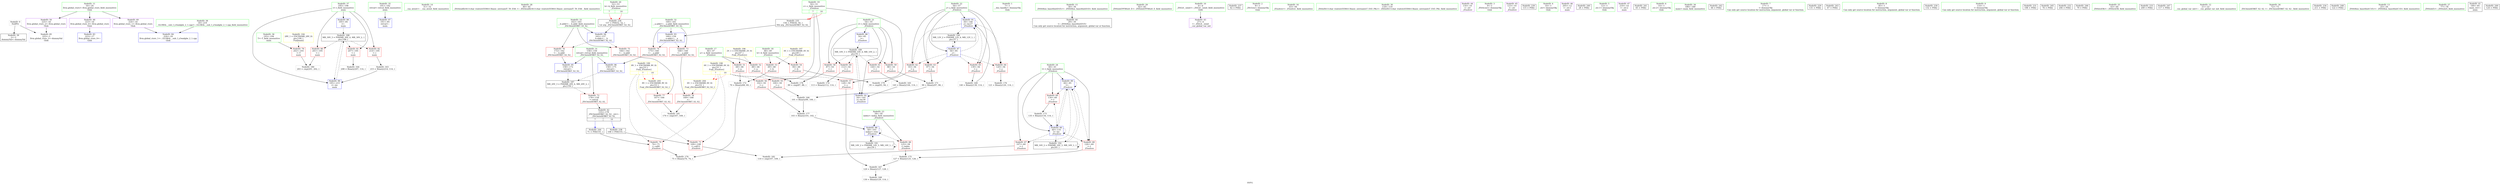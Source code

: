 digraph "SVFG" {
	label="SVFG";

	Node0x55b47344cd10 [shape=record,color=grey,label="{NodeID: 0\nNullPtr}"];
	Node0x55b47344cd10 -> Node0x55b473463710[style=solid];
	Node0x55b47344cd10 -> Node0x55b473466de0[style=solid];
	Node0x55b47346d7a0 [shape=record,color=grey,label="{NodeID: 180\n203 = cmp(201, 202, )\n}"];
	Node0x55b473463f90 [shape=record,color=blue,label="{NodeID: 97\n191\<--85\nretval\<--\nmain\n}"];
	Node0x55b4734620f0 [shape=record,color=green,label="{NodeID: 14\n31\<--32\n__cxa_atexit\<--__cxa_atexit_field_insensitive\n}"];
	Node0x55b473468120 [shape=record,color=yellow,style=double,label="{NodeID: 194\n28V_1 = ENCHI(MR_28V_0)\npts\{194 \}\nFun[main]}"];
	Node0x55b473468120 -> Node0x55b4734668a0[style=dashed];
	Node0x55b473462d30 [shape=record,color=green,label="{NodeID: 28\n80\<--81\n_ZSt4endlIcSt11char_traitsIcEERSt13basic_ostreamIT_T0_ES6_\<--_ZSt4endlIcSt11char_traitsIcEERSt13basic_ostreamIT_T0_ES6__field_insensitive\n}"];
	Node0x55b4734639e0 [shape=record,color=black,label="{NodeID: 42\n155\<--178\n_ZSt3minIiERKT_S2_S2__ret\<--\n_ZSt3minIiERKT_S2_S2_\n|{<s0>7|<s1>10}}"];
	Node0x55b4734639e0:s0 -> Node0x55b4734840b0[style=solid,color=blue];
	Node0x55b4734639e0:s1 -> Node0x55b4734839e0[style=solid,color=blue];
	Node0x55b4734655f0 [shape=record,color=red,label="{NodeID: 56\n102\<--50\n\<--c\n_Z5solvev\n}"];
	Node0x55b4734655f0 -> Node0x55b47346d320[style=solid];
	Node0x55b473483070 [shape=record,color=black,label="{NodeID: 236\n157 = PHI(52, 52, )\n1st arg _ZSt3minIiERKT_S2_S2_ }"];
	Node0x55b473483070 -> Node0x55b473467560[style=solid];
	Node0x55b473466150 [shape=record,color=red,label="{NodeID: 70\n74\<--71\n\<--call4\n_Z5solvev\n}"];
	Node0x55b473466150 -> Node0x55b47346c8a0[style=solid];
	Node0x55b47346c420 [shape=record,color=grey,label="{NodeID: 167\n129 = Binary(127, 128, )\n}"];
	Node0x55b47346c420 -> Node0x55b47346c5a0[style=solid];
	Node0x55b473466ce0 [shape=record,color=blue,label="{NodeID: 84\n224\<--18\nllvm.global_ctors_1\<--_GLOBAL__sub_I_y3eadgbe_2_1.cpp\nGlob }"];
	Node0x55b473461130 [shape=record,color=green,label="{NodeID: 1\n7\<--1\n__dso_handle\<--dummyObj\nGlob }"];
	Node0x55b47346d920 [shape=record,color=grey,label="{NodeID: 181\n170 = cmp(167, 169, )\n}"];
	Node0x55b473464060 [shape=record,color=blue,label="{NodeID: 98\n195\<--85\ni\<--\nmain\n}"];
	Node0x55b473464060 -> Node0x55b473474b10[style=dashed];
	Node0x55b4734621b0 [shape=record,color=green,label="{NodeID: 15\n30\<--36\n_ZNSt8ios_base4InitD1Ev\<--_ZNSt8ios_base4InitD1Ev_field_insensitive\n}"];
	Node0x55b4734621b0 -> Node0x55b473463810[style=solid];
	Node0x55b473462e30 [shape=record,color=green,label="{NodeID: 29\n82\<--83\n_ZNSolsEPFRSoS_E\<--_ZNSolsEPFRSoS_E_field_insensitive\n}"];
	Node0x55b473463ab0 [shape=record,color=purple,label="{NodeID: 43\n27\<--4\n\<--_ZStL8__ioinit\n__cxx_global_var_init\n}"];
	Node0x55b4734656c0 [shape=record,color=red,label="{NodeID: 57\n128\<--50\n\<--c\n_Z5solvev\n}"];
	Node0x55b4734656c0 -> Node0x55b47346c420[style=solid];
	Node0x55b473483880 [shape=record,color=black,label="{NodeID: 237\n62 = PHI()\n}"];
	Node0x55b473466220 [shape=record,color=red,label="{NodeID: 71\n109\<--108\n\<--call12\n_Z5solvev\n}"];
	Node0x55b473466220 -> Node0x55b47346daa0[style=solid];
	Node0x55b47346c5a0 [shape=record,color=grey,label="{NodeID: 168\n130 = Binary(129, 114, )\n}"];
	Node0x55b473466de0 [shape=record,color=blue, style = dotted,label="{NodeID: 85\n225\<--3\nllvm.global_ctors_2\<--dummyVal\nGlob }"];
	Node0x55b4734611c0 [shape=record,color=green,label="{NodeID: 2\n8\<--1\n_ZSt3cin\<--dummyObj\nGlob }"];
	Node0x55b47346daa0 [shape=record,color=grey,label="{NodeID: 182\n110 = cmp(107, 109, )\n}"];
	Node0x55b473464130 [shape=record,color=blue,label="{NodeID: 99\n195\<--215\ni\<--inc\nmain\n}"];
	Node0x55b473464130 -> Node0x55b473474b10[style=dashed];
	Node0x55b4734622b0 [shape=record,color=green,label="{NodeID: 16\n43\<--44\n_Z5solvev\<--_Z5solvev_field_insensitive\n}"];
	Node0x55b4734682e0 [shape=record,color=yellow,style=double,label="{NodeID: 196\n2V_1 = ENCHI(MR_2V_0)\npts\{47 \}\nFun[_Z5solvev]}"];
	Node0x55b4734682e0 -> Node0x55b4734651e0[style=dashed];
	Node0x55b4734682e0 -> Node0x55b4734652b0[style=dashed];
	Node0x55b473462f30 [shape=record,color=green,label="{NodeID: 30\n118\<--119\n_ZStlsISt11char_traitsIcEERSt13basic_ostreamIcT_ES5_PKc\<--_ZStlsISt11char_traitsIcEERSt13basic_ostreamIcT_ES5_PKc_field_insensitive\n}"];
	Node0x55b473463b80 [shape=record,color=purple,label="{NodeID: 44\n116\<--10\n\<--.str\n_Z5solvev\n}"];
	Node0x55b473465790 [shape=record,color=red,label="{NodeID: 58\n87\<--54\n\<--i\n_Z5solvev\n}"];
	Node0x55b473465790 -> Node0x55b47346d4a0[style=solid];
	Node0x55b4734839e0 [shape=record,color=black,label="{NodeID: 238\n108 = PHI(155, )\n}"];
	Node0x55b4734839e0 -> Node0x55b473466220[style=solid];
	Node0x55b4734662f0 [shape=record,color=red,label="{NodeID: 72\n178\<--158\n\<--retval\n_ZSt3minIiERKT_S2_S2_\n}"];
	Node0x55b4734662f0 -> Node0x55b4734639e0[style=solid];
	Node0x55b47346c720 [shape=record,color=grey,label="{NodeID: 169\n140 = Binary(139, 114, )\n}"];
	Node0x55b47346c720 -> Node0x55b4734672f0[style=solid];
	Node0x55b473466ee0 [shape=record,color=blue,label="{NodeID: 86\n54\<--85\ni\<--\n_Z5solvev\n}"];
	Node0x55b473466ee0 -> Node0x55b473475010[style=dashed];
	Node0x55b473461250 [shape=record,color=green,label="{NodeID: 3\n9\<--1\n_ZSt4cout\<--dummyObj\nGlob }"];
	Node0x55b4734623b0 [shape=record,color=green,label="{NodeID: 17\n46\<--47\na\<--a_field_insensitive\n_Z5solvev\n}"];
	Node0x55b4734623b0 -> Node0x55b4734651e0[style=solid];
	Node0x55b4734623b0 -> Node0x55b4734652b0[style=solid];
	Node0x55b4734683f0 [shape=record,color=yellow,style=double,label="{NodeID: 197\n4V_1 = ENCHI(MR_4V_0)\npts\{49 \}\nFun[_Z5solvev]}"];
	Node0x55b4734683f0 -> Node0x55b473465380[style=dashed];
	Node0x55b4734683f0 -> Node0x55b473465450[style=dashed];
	Node0x55b473463030 [shape=record,color=green,label="{NodeID: 31\n158\<--159\nretval\<--retval_field_insensitive\n_ZSt3minIiERKT_S2_S2_\n}"];
	Node0x55b473463030 -> Node0x55b4734662f0[style=solid];
	Node0x55b473463030 -> Node0x55b473467630[style=solid];
	Node0x55b473463030 -> Node0x55b473463ec0[style=solid];
	Node0x55b473463c50 [shape=record,color=purple,label="{NodeID: 45\n123\<--10\n\<--.str\n_Z5solvev\n}"];
	Node0x55b473465860 [shape=record,color=red,label="{NodeID: 59\n98\<--54\n\<--i\n_Z5solvev\n}"];
	Node0x55b473465860 -> Node0x55b47346ca20[style=solid];
	Node0x55b473483bb0 [shape=record,color=black,label="{NodeID: 239\n115 = PHI()\n}"];
	Node0x55b4734663c0 [shape=record,color=red,label="{NodeID: 73\n168\<--160\n\<--__a.addr\n_ZSt3minIiERKT_S2_S2_\n}"];
	Node0x55b4734663c0 -> Node0x55b4734667d0[style=solid];
	Node0x55b47346c8a0 [shape=record,color=grey,label="{NodeID: 170\n75 = Binary(70, 74, )\n}"];
	Node0x55b473466fb0 [shape=record,color=blue,label="{NodeID: 87\n56\<--85\nj\<--\n_Z5solvev\n}"];
	Node0x55b473466fb0 -> Node0x55b473465ad0[style=dashed];
	Node0x55b473466fb0 -> Node0x55b473465ba0[style=dashed];
	Node0x55b473466fb0 -> Node0x55b473465c70[style=dashed];
	Node0x55b473466fb0 -> Node0x55b473465d40[style=dashed];
	Node0x55b473466fb0 -> Node0x55b4734672f0[style=dashed];
	Node0x55b473466fb0 -> Node0x55b473475510[style=dashed];
	Node0x55b4734612e0 [shape=record,color=green,label="{NodeID: 4\n10\<--1\n.str\<--dummyObj\nGlob }"];
	Node0x55b473462480 [shape=record,color=green,label="{NodeID: 18\n48\<--49\nb\<--b_field_insensitive\n_Z5solvev\n}"];
	Node0x55b473462480 -> Node0x55b473465380[style=solid];
	Node0x55b473462480 -> Node0x55b473465450[style=solid];
	Node0x55b4734684d0 [shape=record,color=yellow,style=double,label="{NodeID: 198\n6V_1 = ENCHI(MR_6V_0)\npts\{51 \}\nFun[_Z5solvev]|{|<s5>7|<s6>10}}"];
	Node0x55b4734684d0 -> Node0x55b473465520[style=dashed];
	Node0x55b4734684d0 -> Node0x55b4734655f0[style=dashed];
	Node0x55b4734684d0 -> Node0x55b4734656c0[style=dashed];
	Node0x55b4734684d0 -> Node0x55b473466150[style=dashed];
	Node0x55b4734684d0 -> Node0x55b473466220[style=dashed];
	Node0x55b4734684d0:s5 -> Node0x55b473478840[style=dashed,color=red];
	Node0x55b4734684d0:s6 -> Node0x55b473478840[style=dashed,color=red];
	Node0x55b473463100 [shape=record,color=green,label="{NodeID: 32\n160\<--161\n__a.addr\<--__a.addr_field_insensitive\n_ZSt3minIiERKT_S2_S2_\n}"];
	Node0x55b473463100 -> Node0x55b4734663c0[style=solid];
	Node0x55b473463100 -> Node0x55b473466490[style=solid];
	Node0x55b473463100 -> Node0x55b473467490[style=solid];
	Node0x55b473463d20 [shape=record,color=purple,label="{NodeID: 46\n205\<--12\n\<--.str.1\nmain\n}"];
	Node0x55b473465930 [shape=record,color=red,label="{NodeID: 60\n112\<--54\n\<--i\n_Z5solvev\n}"];
	Node0x55b473465930 -> Node0x55b47346cea0[style=solid];
	Node0x55b473483d40 [shape=record,color=black,label="{NodeID: 240\n28 = PHI()\n}"];
	Node0x55b473466490 [shape=record,color=red,label="{NodeID: 74\n175\<--160\n\<--__a.addr\n_ZSt3minIiERKT_S2_S2_\n}"];
	Node0x55b473466490 -> Node0x55b473463ec0[style=solid];
	Node0x55b47346ca20 [shape=record,color=grey,label="{NodeID: 171\n99 = Binary(97, 98, )\n}"];
	Node0x55b47346ca20 -> Node0x55b47346c2a0[style=solid];
	Node0x55b473467080 [shape=record,color=blue,label="{NodeID: 88\n58\<--103\nindex\<--rem\n_Z5solvev\n}"];
	Node0x55b473467080 -> Node0x55b473465e10[style=dashed];
	Node0x55b473467080 -> Node0x55b473467080[style=dashed];
	Node0x55b473467080 -> Node0x55b473475a10[style=dashed];
	Node0x55b473461b20 [shape=record,color=green,label="{NodeID: 5\n12\<--1\n.str.1\<--dummyObj\nGlob }"];
	Node0x55b473462550 [shape=record,color=green,label="{NodeID: 19\n50\<--51\nc\<--c_field_insensitive\n_Z5solvev\n|{|<s3>7|<s4>10}}"];
	Node0x55b473462550 -> Node0x55b473465520[style=solid];
	Node0x55b473462550 -> Node0x55b4734655f0[style=solid];
	Node0x55b473462550 -> Node0x55b4734656c0[style=solid];
	Node0x55b473462550:s3 -> Node0x55b473482e20[style=solid,color=red];
	Node0x55b473462550:s4 -> Node0x55b473482e20[style=solid,color=red];
	Node0x55b4734685b0 [shape=record,color=yellow,style=double,label="{NodeID: 199\n8V_1 = ENCHI(MR_8V_0)\npts\{53 \}\nFun[_Z5solvev]|{|<s2>7|<s3>10}}"];
	Node0x55b4734685b0 -> Node0x55b473466150[style=dashed];
	Node0x55b4734685b0 -> Node0x55b473466220[style=dashed];
	Node0x55b4734685b0:s2 -> Node0x55b473478950[style=dashed,color=red];
	Node0x55b4734685b0:s3 -> Node0x55b473478950[style=dashed,color=red];
	Node0x55b4734631d0 [shape=record,color=green,label="{NodeID: 33\n162\<--163\n__b.addr\<--__b.addr_field_insensitive\n_ZSt3minIiERKT_S2_S2_\n}"];
	Node0x55b4734631d0 -> Node0x55b473466560[style=solid];
	Node0x55b4734631d0 -> Node0x55b473466630[style=solid];
	Node0x55b4734631d0 -> Node0x55b473467560[style=solid];
	Node0x55b473463df0 [shape=record,color=purple,label="{NodeID: 47\n210\<--14\n\<--.str.2\nmain\n}"];
	Node0x55b473465a00 [shape=record,color=red,label="{NodeID: 61\n144\<--54\n\<--i\n_Z5solvev\n}"];
	Node0x55b473465a00 -> Node0x55b47346c120[style=solid];
	Node0x55b473483e10 [shape=record,color=black,label="{NodeID: 241\n65 = PHI()\n}"];
	Node0x55b473466560 [shape=record,color=red,label="{NodeID: 75\n166\<--162\n\<--__b.addr\n_ZSt3minIiERKT_S2_S2_\n}"];
	Node0x55b473466560 -> Node0x55b473466700[style=solid];
	Node0x55b47346cba0 [shape=record,color=grey,label="{NodeID: 172\n70 = Binary(68, 69, )\n}"];
	Node0x55b47346cba0 -> Node0x55b47346c8a0[style=solid];
	Node0x55b473467150 [shape=record,color=blue,label="{NodeID: 89\n60\<--85\nl\<--\n_Z5solvev\n}"];
	Node0x55b473467150 -> Node0x55b473465ee0[style=dashed];
	Node0x55b473467150 -> Node0x55b473465fb0[style=dashed];
	Node0x55b473467150 -> Node0x55b473466080[style=dashed];
	Node0x55b473467150 -> Node0x55b473467150[style=dashed];
	Node0x55b473467150 -> Node0x55b473467220[style=dashed];
	Node0x55b473467150 -> Node0x55b473467b10[style=dashed];
	Node0x55b473461bb0 [shape=record,color=green,label="{NodeID: 6\n14\<--1\n.str.2\<--dummyObj\nGlob }"];
	Node0x55b473462620 [shape=record,color=green,label="{NodeID: 20\n52\<--53\nk\<--k_field_insensitive\n_Z5solvev\n|{<s0>7|<s1>10}}"];
	Node0x55b473462620:s0 -> Node0x55b473483070[style=solid,color=red];
	Node0x55b473462620:s1 -> Node0x55b473483070[style=solid,color=red];
	Node0x55b4734632a0 [shape=record,color=green,label="{NodeID: 34\n188\<--189\nmain\<--main_field_insensitive\n}"];
	Node0x55b473464ee0 [shape=record,color=purple,label="{NodeID: 48\n223\<--16\nllvm.global_ctors_0\<--llvm.global_ctors\nGlob }"];
	Node0x55b473464ee0 -> Node0x55b473466be0[style=solid];
	Node0x55b473465ad0 [shape=record,color=red,label="{NodeID: 62\n93\<--56\n\<--j\n_Z5solvev\n}"];
	Node0x55b473465ad0 -> Node0x55b47346d620[style=solid];
	Node0x55b473483ee0 [shape=record,color=black,label="{NodeID: 242\n66 = PHI()\n}"];
	Node0x55b473466630 [shape=record,color=red,label="{NodeID: 76\n172\<--162\n\<--__b.addr\n_ZSt3minIiERKT_S2_S2_\n}"];
	Node0x55b473466630 -> Node0x55b473467630[style=solid];
	Node0x55b47346cd20 [shape=record,color=grey,label="{NodeID: 173\n135 = Binary(134, 114, )\n}"];
	Node0x55b47346cd20 -> Node0x55b473467220[style=solid];
	Node0x55b473467220 [shape=record,color=blue,label="{NodeID: 90\n60\<--135\nl\<--inc\n_Z5solvev\n}"];
	Node0x55b473467220 -> Node0x55b473465ee0[style=dashed];
	Node0x55b473467220 -> Node0x55b473465fb0[style=dashed];
	Node0x55b473467220 -> Node0x55b473466080[style=dashed];
	Node0x55b473467220 -> Node0x55b473467150[style=dashed];
	Node0x55b473467220 -> Node0x55b473467220[style=dashed];
	Node0x55b473467220 -> Node0x55b473467b10[style=dashed];
	Node0x55b473461c40 [shape=record,color=green,label="{NodeID: 7\n17\<--1\n\<--dummyObj\nCan only get source location for instruction, argument, global var or function.}"];
	Node0x55b473474610 [shape=record,color=black,label="{NodeID: 187\nMR_20V_3 = PHI(MR_20V_4, MR_20V_2, )\npts\{159 \}\n}"];
	Node0x55b473474610 -> Node0x55b4734662f0[style=dashed];
	Node0x55b4734626f0 [shape=record,color=green,label="{NodeID: 21\n54\<--55\ni\<--i_field_insensitive\n_Z5solvev\n}"];
	Node0x55b4734626f0 -> Node0x55b473465790[style=solid];
	Node0x55b4734626f0 -> Node0x55b473465860[style=solid];
	Node0x55b4734626f0 -> Node0x55b473465930[style=solid];
	Node0x55b4734626f0 -> Node0x55b473465a00[style=solid];
	Node0x55b4734626f0 -> Node0x55b473466ee0[style=solid];
	Node0x55b4734626f0 -> Node0x55b4734673c0[style=solid];
	Node0x55b4734633a0 [shape=record,color=green,label="{NodeID: 35\n191\<--192\nretval\<--retval_field_insensitive\nmain\n}"];
	Node0x55b4734633a0 -> Node0x55b473463f90[style=solid];
	Node0x55b473464fe0 [shape=record,color=purple,label="{NodeID: 49\n224\<--16\nllvm.global_ctors_1\<--llvm.global_ctors\nGlob }"];
	Node0x55b473464fe0 -> Node0x55b473466ce0[style=solid];
	Node0x55b4732535b0 [shape=record,color=black,label="{NodeID: 229\n131 = PHI()\n}"];
	Node0x55b473465ba0 [shape=record,color=red,label="{NodeID: 63\n97\<--56\n\<--j\n_Z5solvev\n}"];
	Node0x55b473465ba0 -> Node0x55b47346ca20[style=solid];
	Node0x55b473483fe0 [shape=record,color=black,label="{NodeID: 243\n67 = PHI()\n}"];
	Node0x55b473466700 [shape=record,color=red,label="{NodeID: 77\n167\<--166\n\<--\n_ZSt3minIiERKT_S2_S2_\n}"];
	Node0x55b473466700 -> Node0x55b47346d920[style=solid];
	Node0x55b47346cea0 [shape=record,color=grey,label="{NodeID: 174\n113 = Binary(112, 114, )\n}"];
	Node0x55b4734672f0 [shape=record,color=blue,label="{NodeID: 91\n56\<--140\nj\<--inc27\n_Z5solvev\n}"];
	Node0x55b4734672f0 -> Node0x55b473465ad0[style=dashed];
	Node0x55b4734672f0 -> Node0x55b473465ba0[style=dashed];
	Node0x55b4734672f0 -> Node0x55b473465c70[style=dashed];
	Node0x55b4734672f0 -> Node0x55b473465d40[style=dashed];
	Node0x55b4734672f0 -> Node0x55b4734672f0[style=dashed];
	Node0x55b4734672f0 -> Node0x55b473475510[style=dashed];
	Node0x55b473461cd0 [shape=record,color=green,label="{NodeID: 8\n85\<--1\n\<--dummyObj\nCan only get source location for instruction, argument, global var or function.}"];
	Node0x55b473474b10 [shape=record,color=black,label="{NodeID: 188\nMR_30V_3 = PHI(MR_30V_4, MR_30V_2, )\npts\{196 \}\n}"];
	Node0x55b473474b10 -> Node0x55b473466970[style=dashed];
	Node0x55b473474b10 -> Node0x55b473466a40[style=dashed];
	Node0x55b473474b10 -> Node0x55b473466b10[style=dashed];
	Node0x55b473474b10 -> Node0x55b473464130[style=dashed];
	Node0x55b4734627c0 [shape=record,color=green,label="{NodeID: 22\n56\<--57\nj\<--j_field_insensitive\n_Z5solvev\n}"];
	Node0x55b4734627c0 -> Node0x55b473465ad0[style=solid];
	Node0x55b4734627c0 -> Node0x55b473465ba0[style=solid];
	Node0x55b4734627c0 -> Node0x55b473465c70[style=solid];
	Node0x55b4734627c0 -> Node0x55b473465d40[style=solid];
	Node0x55b4734627c0 -> Node0x55b473466fb0[style=solid];
	Node0x55b4734627c0 -> Node0x55b4734672f0[style=solid];
	Node0x55b473463470 [shape=record,color=green,label="{NodeID: 36\n193\<--194\nT\<--T_field_insensitive\nmain\n}"];
	Node0x55b473463470 -> Node0x55b4734668a0[style=solid];
	Node0x55b4734650e0 [shape=record,color=purple,label="{NodeID: 50\n225\<--16\nllvm.global_ctors_2\<--llvm.global_ctors\nGlob }"];
	Node0x55b4734650e0 -> Node0x55b473466de0[style=solid];
	Node0x55b473482950 [shape=record,color=black,label="{NodeID: 230\n132 = PHI()\n}"];
	Node0x55b473465c70 [shape=record,color=red,label="{NodeID: 64\n120\<--56\n\<--j\n_Z5solvev\n}"];
	Node0x55b473465c70 -> Node0x55b47346d1a0[style=solid];
	Node0x55b4734840b0 [shape=record,color=black,label="{NodeID: 244\n71 = PHI(155, )\n}"];
	Node0x55b4734840b0 -> Node0x55b473466150[style=solid];
	Node0x55b4734667d0 [shape=record,color=red,label="{NodeID: 78\n169\<--168\n\<--\n_ZSt3minIiERKT_S2_S2_\n}"];
	Node0x55b4734667d0 -> Node0x55b47346d920[style=solid];
	Node0x55b47346d020 [shape=record,color=grey,label="{NodeID: 175\n127 = Binary(125, 126, )\n}"];
	Node0x55b47346d020 -> Node0x55b47346c420[style=solid];
	Node0x55b4734673c0 [shape=record,color=blue,label="{NodeID: 92\n54\<--145\ni\<--inc30\n_Z5solvev\n}"];
	Node0x55b4734673c0 -> Node0x55b473475010[style=dashed];
	Node0x55b473461d60 [shape=record,color=green,label="{NodeID: 9\n114\<--1\n\<--dummyObj\nCan only get source location for instruction, argument, global var or function.}"];
	Node0x55b473475010 [shape=record,color=black,label="{NodeID: 189\nMR_10V_3 = PHI(MR_10V_4, MR_10V_2, )\npts\{55 \}\n}"];
	Node0x55b473475010 -> Node0x55b473465790[style=dashed];
	Node0x55b473475010 -> Node0x55b473465860[style=dashed];
	Node0x55b473475010 -> Node0x55b473465930[style=dashed];
	Node0x55b473475010 -> Node0x55b473465a00[style=dashed];
	Node0x55b473475010 -> Node0x55b4734673c0[style=dashed];
	Node0x55b473462890 [shape=record,color=green,label="{NodeID: 23\n58\<--59\nindex\<--index_field_insensitive\n_Z5solvev\n}"];
	Node0x55b473462890 -> Node0x55b473465e10[style=solid];
	Node0x55b473462890 -> Node0x55b473467080[style=solid];
	Node0x55b473463540 [shape=record,color=green,label="{NodeID: 37\n195\<--196\ni\<--i_field_insensitive\nmain\n}"];
	Node0x55b473463540 -> Node0x55b473466970[style=solid];
	Node0x55b473463540 -> Node0x55b473466a40[style=solid];
	Node0x55b473463540 -> Node0x55b473466b10[style=solid];
	Node0x55b473463540 -> Node0x55b473464060[style=solid];
	Node0x55b473463540 -> Node0x55b473464130[style=solid];
	Node0x55b4734651e0 [shape=record,color=red,label="{NodeID: 51\n68\<--46\n\<--a\n_Z5solvev\n}"];
	Node0x55b4734651e0 -> Node0x55b47346cba0[style=solid];
	Node0x55b473482a20 [shape=record,color=black,label="{NodeID: 231\n198 = PHI()\n}"];
	Node0x55b473465d40 [shape=record,color=red,label="{NodeID: 65\n139\<--56\n\<--j\n_Z5solvev\n}"];
	Node0x55b473465d40 -> Node0x55b47346c720[style=solid];
	Node0x55b4734842b0 [shape=record,color=black,label="{NodeID: 245\n76 = PHI()\n}"];
	Node0x55b4734668a0 [shape=record,color=red,label="{NodeID: 79\n202\<--193\n\<--T\nmain\n}"];
	Node0x55b4734668a0 -> Node0x55b47346d7a0[style=solid];
	Node0x55b47346d1a0 [shape=record,color=grey,label="{NodeID: 176\n121 = Binary(120, 114, )\n}"];
	Node0x55b473467490 [shape=record,color=blue,label="{NodeID: 93\n160\<--156\n__a.addr\<--__a\n_ZSt3minIiERKT_S2_S2_\n}"];
	Node0x55b473467490 -> Node0x55b4734663c0[style=dashed];
	Node0x55b473467490 -> Node0x55b473466490[style=dashed];
	Node0x55b473461df0 [shape=record,color=green,label="{NodeID: 10\n4\<--6\n_ZStL8__ioinit\<--_ZStL8__ioinit_field_insensitive\nGlob }"];
	Node0x55b473461df0 -> Node0x55b473463ab0[style=solid];
	Node0x55b473475510 [shape=record,color=black,label="{NodeID: 190\nMR_12V_2 = PHI(MR_12V_4, MR_12V_1, )\npts\{57 \}\n}"];
	Node0x55b473475510 -> Node0x55b473466fb0[style=dashed];
	Node0x55b473462960 [shape=record,color=green,label="{NodeID: 24\n60\<--61\nl\<--l_field_insensitive\n_Z5solvev\n}"];
	Node0x55b473462960 -> Node0x55b473465ee0[style=solid];
	Node0x55b473462960 -> Node0x55b473465fb0[style=solid];
	Node0x55b473462960 -> Node0x55b473466080[style=solid];
	Node0x55b473462960 -> Node0x55b473467150[style=solid];
	Node0x55b473462960 -> Node0x55b473467220[style=solid];
	Node0x55b473478840 [shape=record,color=yellow,style=double,label="{NodeID: 204\n6V_1 = ENCHI(MR_6V_0)\npts\{51 \}\nFun[_ZSt3minIiERKT_S2_S2_]}"];
	Node0x55b473478840 -> Node0x55b4734667d0[style=dashed];
	Node0x55b473463610 [shape=record,color=green,label="{NodeID: 38\n18\<--219\n_GLOBAL__sub_I_y3eadgbe_2_1.cpp\<--_GLOBAL__sub_I_y3eadgbe_2_1.cpp_field_insensitive\n}"];
	Node0x55b473463610 -> Node0x55b473466ce0[style=solid];
	Node0x55b4734652b0 [shape=record,color=red,label="{NodeID: 52\n88\<--46\n\<--a\n_Z5solvev\n}"];
	Node0x55b4734652b0 -> Node0x55b47346d4a0[style=solid];
	Node0x55b473482af0 [shape=record,color=black,label="{NodeID: 232\n206 = PHI()\n}"];
	Node0x55b473465e10 [shape=record,color=red,label="{NodeID: 66\n125\<--58\n\<--index\n_Z5solvev\n}"];
	Node0x55b473465e10 -> Node0x55b47346d020[style=solid];
	Node0x55b473484380 [shape=record,color=black,label="{NodeID: 246\n79 = PHI()\n}"];
	Node0x55b47346be60 [shape=record,color=grey,label="{NodeID: 163\n215 = Binary(214, 114, )\n}"];
	Node0x55b47346be60 -> Node0x55b473464130[style=solid];
	Node0x55b473466970 [shape=record,color=red,label="{NodeID: 80\n201\<--195\n\<--i\nmain\n}"];
	Node0x55b473466970 -> Node0x55b47346d7a0[style=solid];
	Node0x55b47346d320 [shape=record,color=grey,label="{NodeID: 177\n103 = Binary(101, 102, )\n}"];
	Node0x55b47346d320 -> Node0x55b473467080[style=solid];
	Node0x55b473467560 [shape=record,color=blue,label="{NodeID: 94\n162\<--157\n__b.addr\<--__b\n_ZSt3minIiERKT_S2_S2_\n}"];
	Node0x55b473467560 -> Node0x55b473466560[style=dashed];
	Node0x55b473467560 -> Node0x55b473466630[style=dashed];
	Node0x55b473461eb0 [shape=record,color=green,label="{NodeID: 11\n16\<--20\nllvm.global_ctors\<--llvm.global_ctors_field_insensitive\nGlob }"];
	Node0x55b473461eb0 -> Node0x55b473464ee0[style=solid];
	Node0x55b473461eb0 -> Node0x55b473464fe0[style=solid];
	Node0x55b473461eb0 -> Node0x55b4734650e0[style=solid];
	Node0x55b473475a10 [shape=record,color=black,label="{NodeID: 191\nMR_14V_2 = PHI(MR_14V_3, MR_14V_1, )\npts\{59 \}\n}"];
	Node0x55b473475a10 -> Node0x55b473467080[style=dashed];
	Node0x55b473475a10 -> Node0x55b473475a10[style=dashed];
	Node0x55b473462a30 [shape=record,color=green,label="{NodeID: 25\n63\<--64\n_ZNSirsERi\<--_ZNSirsERi_field_insensitive\n}"];
	Node0x55b473478950 [shape=record,color=yellow,style=double,label="{NodeID: 205\n8V_1 = ENCHI(MR_8V_0)\npts\{53 \}\nFun[_ZSt3minIiERKT_S2_S2_]}"];
	Node0x55b473478950 -> Node0x55b473466700[style=dashed];
	Node0x55b473463710 [shape=record,color=black,label="{NodeID: 39\n2\<--3\ndummyVal\<--dummyVal\n}"];
	Node0x55b473465380 [shape=record,color=red,label="{NodeID: 53\n69\<--48\n\<--b\n_Z5solvev\n}"];
	Node0x55b473465380 -> Node0x55b47346cba0[style=solid];
	Node0x55b473482c50 [shape=record,color=black,label="{NodeID: 233\n209 = PHI()\n}"];
	Node0x55b473465ee0 [shape=record,color=red,label="{NodeID: 67\n107\<--60\n\<--l\n_Z5solvev\n}"];
	Node0x55b473465ee0 -> Node0x55b47346daa0[style=solid];
	Node0x55b473484450 [shape=record,color=black,label="{NodeID: 247\n117 = PHI()\n}"];
	Node0x55b47346bfa0 [shape=record,color=grey,label="{NodeID: 164\n208 = Binary(207, 114, )\n}"];
	Node0x55b473466a40 [shape=record,color=red,label="{NodeID: 81\n207\<--195\n\<--i\nmain\n}"];
	Node0x55b473466a40 -> Node0x55b47346bfa0[style=solid];
	Node0x55b47346d4a0 [shape=record,color=grey,label="{NodeID: 178\n89 = cmp(87, 88, )\n}"];
	Node0x55b473467630 [shape=record,color=blue,label="{NodeID: 95\n158\<--172\nretval\<--\n_ZSt3minIiERKT_S2_S2_\n}"];
	Node0x55b473467630 -> Node0x55b473474610[style=dashed];
	Node0x55b473461f70 [shape=record,color=green,label="{NodeID: 12\n21\<--22\n__cxx_global_var_init\<--__cxx_global_var_init_field_insensitive\n}"];
	Node0x55b473467b10 [shape=record,color=black,label="{NodeID: 192\nMR_16V_2 = PHI(MR_16V_3, MR_16V_1, )\npts\{61 \}\n}"];
	Node0x55b473467b10 -> Node0x55b473467150[style=dashed];
	Node0x55b473467b10 -> Node0x55b473467b10[style=dashed];
	Node0x55b473462b30 [shape=record,color=green,label="{NodeID: 26\n72\<--73\n_ZSt3minIiERKT_S2_S2_\<--_ZSt3minIiERKT_S2_S2__field_insensitive\n}"];
	Node0x55b473463810 [shape=record,color=black,label="{NodeID: 40\n29\<--30\n\<--_ZNSt8ios_base4InitD1Ev\nCan only get source location for instruction, argument, global var or function.}"];
	Node0x55b473465450 [shape=record,color=red,label="{NodeID: 54\n94\<--48\n\<--b\n_Z5solvev\n}"];
	Node0x55b473465450 -> Node0x55b47346d620[style=solid];
	Node0x55b473482d50 [shape=record,color=black,label="{NodeID: 234\n211 = PHI()\n}"];
	Node0x55b473465fb0 [shape=record,color=red,label="{NodeID: 68\n126\<--60\n\<--l\n_Z5solvev\n}"];
	Node0x55b473465fb0 -> Node0x55b47346d020[style=solid];
	Node0x55b473484520 [shape=record,color=black,label="{NodeID: 248\n122 = PHI()\n}"];
	Node0x55b47346c120 [shape=record,color=grey,label="{NodeID: 165\n145 = Binary(144, 114, )\n}"];
	Node0x55b47346c120 -> Node0x55b4734673c0[style=solid];
	Node0x55b473466b10 [shape=record,color=red,label="{NodeID: 82\n214\<--195\n\<--i\nmain\n}"];
	Node0x55b473466b10 -> Node0x55b47346be60[style=solid];
	Node0x55b47346d620 [shape=record,color=grey,label="{NodeID: 179\n95 = cmp(93, 94, )\n}"];
	Node0x55b473463ec0 [shape=record,color=blue,label="{NodeID: 96\n158\<--175\nretval\<--\n_ZSt3minIiERKT_S2_S2_\n}"];
	Node0x55b473463ec0 -> Node0x55b473474610[style=dashed];
	Node0x55b473462030 [shape=record,color=green,label="{NodeID: 13\n25\<--26\n_ZNSt8ios_base4InitC1Ev\<--_ZNSt8ios_base4InitC1Ev_field_insensitive\n}"];
	Node0x55b473462c30 [shape=record,color=green,label="{NodeID: 27\n77\<--78\n_ZNSolsEi\<--_ZNSolsEi_field_insensitive\n}"];
	Node0x55b473463910 [shape=record,color=black,label="{NodeID: 41\n190\<--85\nmain_ret\<--\nmain\n}"];
	Node0x55b473465520 [shape=record,color=red,label="{NodeID: 55\n100\<--50\n\<--c\n_Z5solvev\n}"];
	Node0x55b473465520 -> Node0x55b47346c2a0[style=solid];
	Node0x55b473482e20 [shape=record,color=black,label="{NodeID: 235\n156 = PHI(50, 50, )\n0th arg _ZSt3minIiERKT_S2_S2_ }"];
	Node0x55b473482e20 -> Node0x55b473467490[style=solid];
	Node0x55b473466080 [shape=record,color=red,label="{NodeID: 69\n134\<--60\n\<--l\n_Z5solvev\n}"];
	Node0x55b473466080 -> Node0x55b47346cd20[style=solid];
	Node0x55b473484620 [shape=record,color=black,label="{NodeID: 249\n124 = PHI()\n}"];
	Node0x55b47346c2a0 [shape=record,color=grey,label="{NodeID: 166\n101 = Binary(99, 100, )\n}"];
	Node0x55b47346c2a0 -> Node0x55b47346d320[style=solid];
	Node0x55b473466be0 [shape=record,color=blue,label="{NodeID: 83\n223\<--17\nllvm.global_ctors_0\<--\nGlob }"];
}
